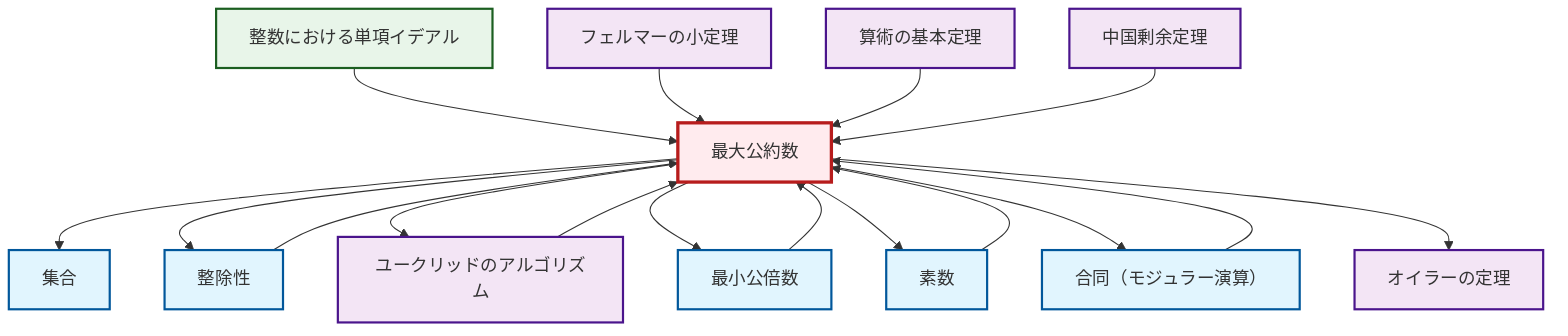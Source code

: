 graph TD
    classDef definition fill:#e1f5fe,stroke:#01579b,stroke-width:2px
    classDef theorem fill:#f3e5f5,stroke:#4a148c,stroke-width:2px
    classDef axiom fill:#fff3e0,stroke:#e65100,stroke-width:2px
    classDef example fill:#e8f5e9,stroke:#1b5e20,stroke-width:2px
    classDef current fill:#ffebee,stroke:#b71c1c,stroke-width:3px
    ex-principal-ideal["整数における単項イデアル"]:::example
    def-lcm["最小公倍数"]:::definition
    thm-fundamental-arithmetic["算術の基本定理"]:::theorem
    def-gcd["最大公約数"]:::definition
    def-prime["素数"]:::definition
    def-set["集合"]:::definition
    def-divisibility["整除性"]:::definition
    thm-chinese-remainder["中国剰余定理"]:::theorem
    thm-euclidean-algorithm["ユークリッドのアルゴリズム"]:::theorem
    thm-fermat-little["フェルマーの小定理"]:::theorem
    def-congruence["合同（モジュラー演算）"]:::definition
    thm-euler["オイラーの定理"]:::theorem
    def-gcd --> def-set
    def-gcd --> def-divisibility
    def-gcd --> thm-euclidean-algorithm
    def-gcd --> def-lcm
    def-gcd --> def-prime
    ex-principal-ideal --> def-gcd
    thm-fermat-little --> def-gcd
    thm-fundamental-arithmetic --> def-gcd
    thm-euclidean-algorithm --> def-gcd
    def-congruence --> def-gcd
    thm-chinese-remainder --> def-gcd
    def-prime --> def-gcd
    def-divisibility --> def-gcd
    def-lcm --> def-gcd
    def-gcd --> def-congruence
    def-gcd --> thm-euler
    class def-gcd current